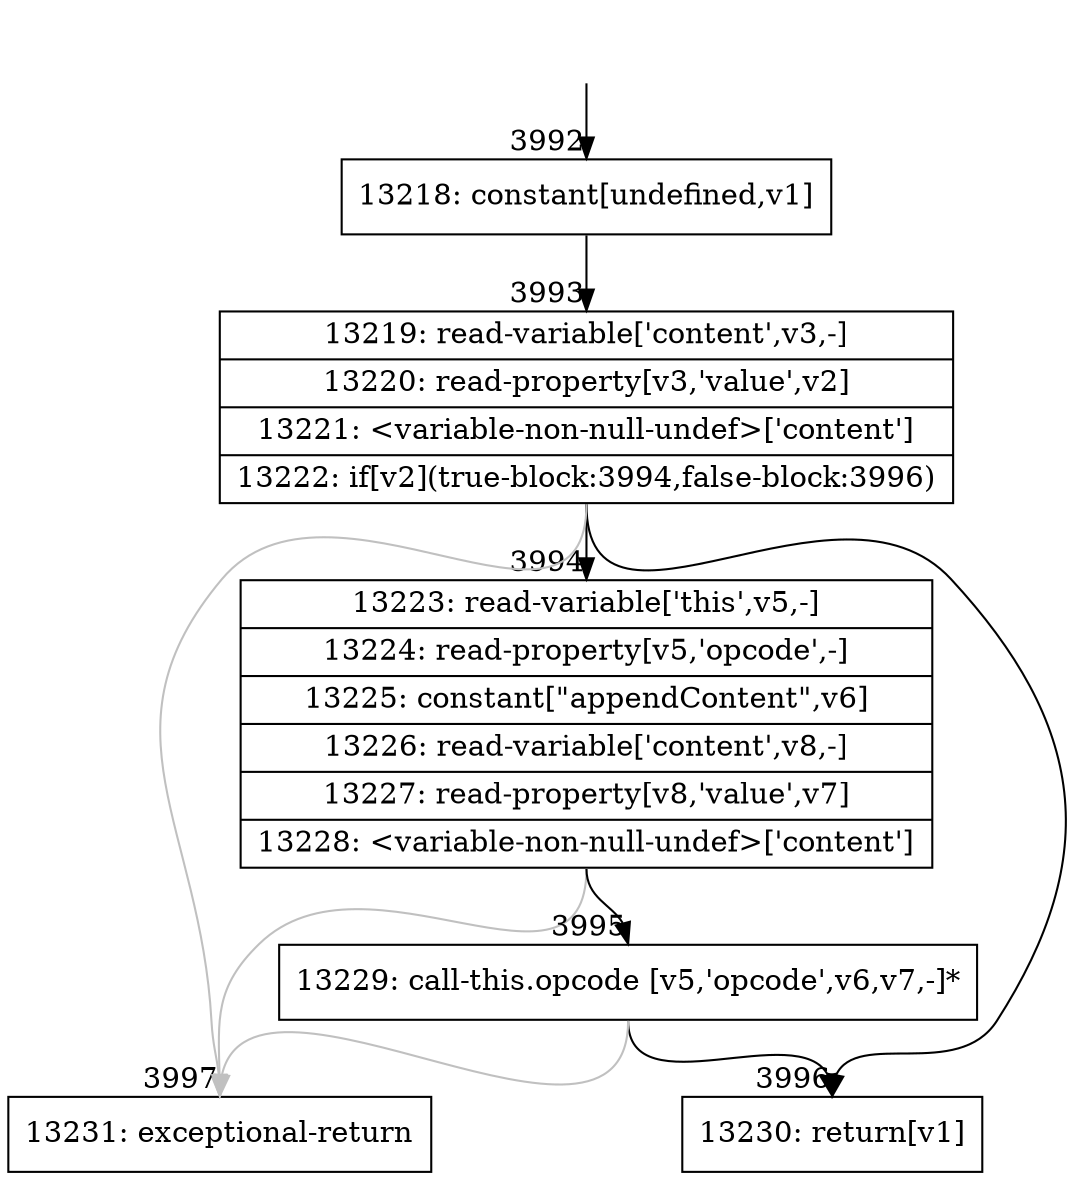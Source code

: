 digraph {
rankdir="TD"
BB_entry157[shape=none,label=""];
BB_entry157 -> BB3992 [tailport=s, headport=n, headlabel="    3992"]
BB3992 [shape=record label="{13218: constant[undefined,v1]}" ] 
BB3992 -> BB3993 [tailport=s, headport=n, headlabel="      3993"]
BB3993 [shape=record label="{13219: read-variable['content',v3,-]|13220: read-property[v3,'value',v2]|13221: \<variable-non-null-undef\>['content']|13222: if[v2](true-block:3994,false-block:3996)}" ] 
BB3993 -> BB3994 [tailport=s, headport=n, headlabel="      3994"]
BB3993 -> BB3996 [tailport=s, headport=n, headlabel="      3996"]
BB3993 -> BB3997 [tailport=s, headport=n, color=gray, headlabel="      3997"]
BB3994 [shape=record label="{13223: read-variable['this',v5,-]|13224: read-property[v5,'opcode',-]|13225: constant[\"appendContent\",v6]|13226: read-variable['content',v8,-]|13227: read-property[v8,'value',v7]|13228: \<variable-non-null-undef\>['content']}" ] 
BB3994 -> BB3995 [tailport=s, headport=n, headlabel="      3995"]
BB3994 -> BB3997 [tailport=s, headport=n, color=gray]
BB3995 [shape=record label="{13229: call-this.opcode [v5,'opcode',v6,v7,-]*}" ] 
BB3995 -> BB3996 [tailport=s, headport=n]
BB3995 -> BB3997 [tailport=s, headport=n, color=gray]
BB3996 [shape=record label="{13230: return[v1]}" ] 
BB3997 [shape=record label="{13231: exceptional-return}" ] 
//#$~ 2135
}
